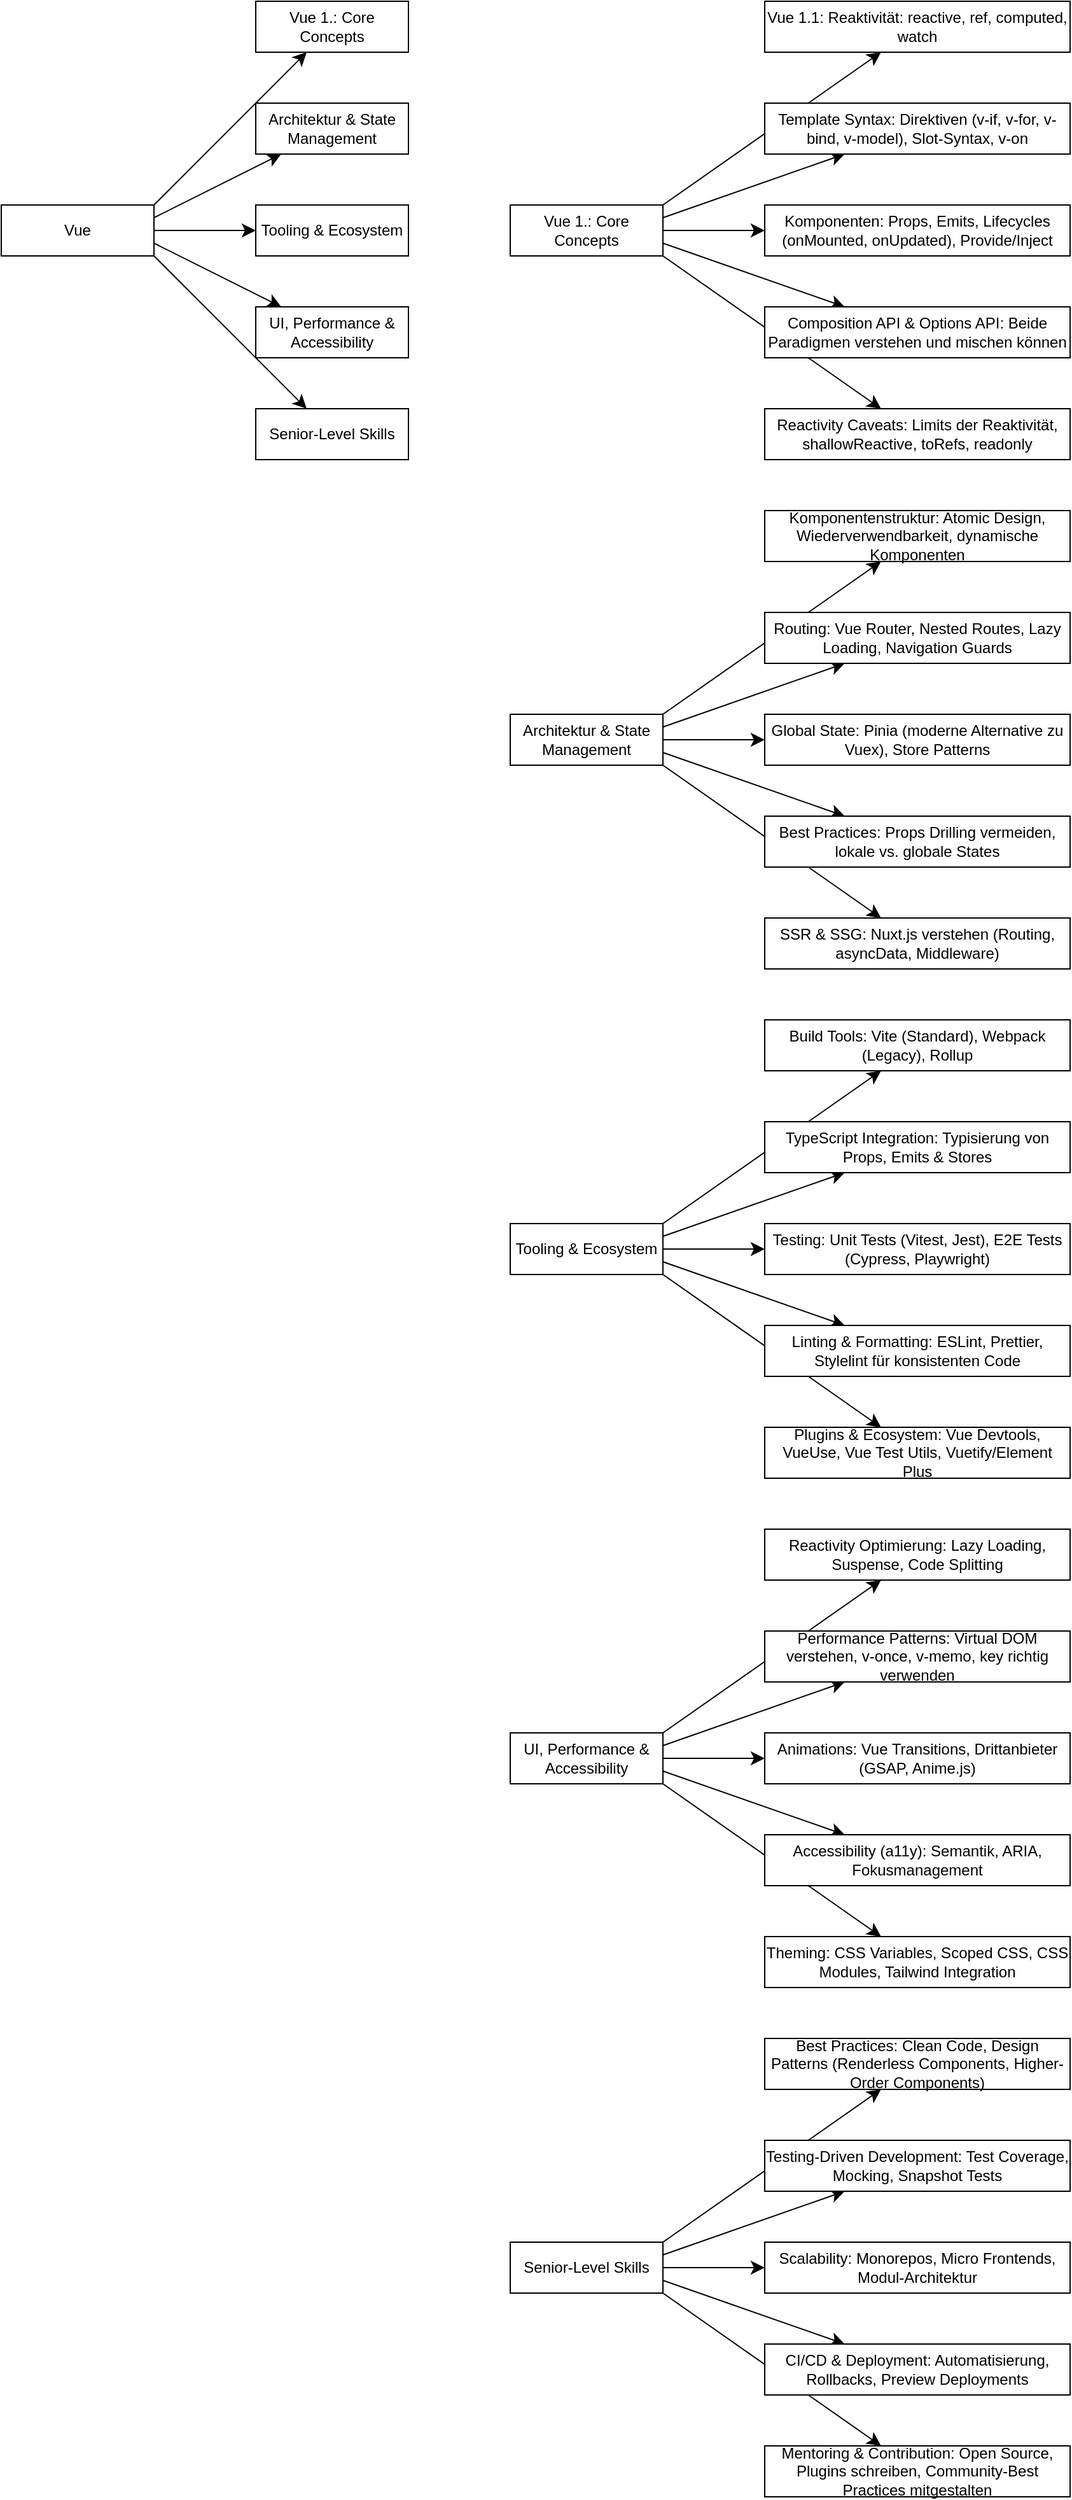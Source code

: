 <mxfile version="27.1.6">
  <diagram name="Seite-1" id="urt6d-_UrzTAgpOboRX4">
    <mxGraphModel dx="1257" dy="697" grid="1" gridSize="10" guides="1" tooltips="1" connect="1" arrows="1" fold="1" page="1" pageScale="1" pageWidth="827" pageHeight="1169" math="0" shadow="0">
      <root>
        <mxCell id="0" />
        <mxCell id="1" parent="0" />
        <mxCell id="NbvnXGGrCnyflAWygQTV-7" style="edgeStyle=none;curved=1;rounded=0;orthogonalLoop=1;jettySize=auto;html=1;exitX=1;exitY=0;exitDx=0;exitDy=0;fontSize=12;startSize=8;endSize=8;" parent="1" source="MOXapfv7q8mT6xsVfmVf-1" target="5a6RApCXHlOAGLmwuz5r-1" edge="1">
          <mxGeometry relative="1" as="geometry" />
        </mxCell>
        <mxCell id="NbvnXGGrCnyflAWygQTV-8" style="edgeStyle=none;curved=1;rounded=0;orthogonalLoop=1;jettySize=auto;html=1;exitX=1;exitY=0.25;exitDx=0;exitDy=0;fontSize=12;startSize=8;endSize=8;" parent="1" source="MOXapfv7q8mT6xsVfmVf-1" target="NbvnXGGrCnyflAWygQTV-1" edge="1">
          <mxGeometry relative="1" as="geometry" />
        </mxCell>
        <mxCell id="NbvnXGGrCnyflAWygQTV-9" style="edgeStyle=none;curved=1;rounded=0;orthogonalLoop=1;jettySize=auto;html=1;exitX=1;exitY=0.5;exitDx=0;exitDy=0;fontSize=12;startSize=8;endSize=8;" parent="1" source="MOXapfv7q8mT6xsVfmVf-1" target="NbvnXGGrCnyflAWygQTV-2" edge="1">
          <mxGeometry relative="1" as="geometry" />
        </mxCell>
        <mxCell id="NbvnXGGrCnyflAWygQTV-10" style="edgeStyle=none;curved=1;rounded=0;orthogonalLoop=1;jettySize=auto;html=1;exitX=1;exitY=0.75;exitDx=0;exitDy=0;fontSize=12;startSize=8;endSize=8;" parent="1" source="MOXapfv7q8mT6xsVfmVf-1" target="NbvnXGGrCnyflAWygQTV-3" edge="1">
          <mxGeometry relative="1" as="geometry" />
        </mxCell>
        <mxCell id="NbvnXGGrCnyflAWygQTV-11" style="edgeStyle=none;curved=1;rounded=0;orthogonalLoop=1;jettySize=auto;html=1;exitX=1;exitY=1;exitDx=0;exitDy=0;fontSize=12;startSize=8;endSize=8;" parent="1" source="MOXapfv7q8mT6xsVfmVf-1" target="NbvnXGGrCnyflAWygQTV-4" edge="1">
          <mxGeometry relative="1" as="geometry" />
        </mxCell>
        <mxCell id="MOXapfv7q8mT6xsVfmVf-1" value="Vue" style="rounded=0;whiteSpace=wrap;html=1;" parent="1" vertex="1">
          <mxGeometry x="40" y="200" width="120" height="40" as="geometry" />
        </mxCell>
        <mxCell id="5a6RApCXHlOAGLmwuz5r-1" value="Vue 1.: Core Concepts" style="rounded=0;whiteSpace=wrap;html=1;" parent="1" vertex="1">
          <mxGeometry x="240" y="40" width="120" height="40" as="geometry" />
        </mxCell>
        <mxCell id="NbvnXGGrCnyflAWygQTV-1" value="Architektur &amp;amp; State Management" style="rounded=0;whiteSpace=wrap;html=1;" parent="1" vertex="1">
          <mxGeometry x="240" y="120" width="120" height="40" as="geometry" />
        </mxCell>
        <mxCell id="NbvnXGGrCnyflAWygQTV-2" value="Tooling &amp;amp; Ecosystem" style="rounded=0;whiteSpace=wrap;html=1;" parent="1" vertex="1">
          <mxGeometry x="240" y="200" width="120" height="40" as="geometry" />
        </mxCell>
        <mxCell id="NbvnXGGrCnyflAWygQTV-3" value="UI, Performance &amp;amp; Accessibility" style="rounded=0;whiteSpace=wrap;html=1;" parent="1" vertex="1">
          <mxGeometry x="240" y="280" width="120" height="40" as="geometry" />
        </mxCell>
        <mxCell id="NbvnXGGrCnyflAWygQTV-4" value="Senior-Level Skills" style="rounded=0;whiteSpace=wrap;html=1;" parent="1" vertex="1">
          <mxGeometry x="240" y="360" width="120" height="40" as="geometry" />
        </mxCell>
        <mxCell id="NbvnXGGrCnyflAWygQTV-13" style="edgeStyle=none;curved=1;rounded=0;orthogonalLoop=1;jettySize=auto;html=1;exitX=1;exitY=0;exitDx=0;exitDy=0;fontSize=12;startSize=8;endSize=8;" parent="1" source="NbvnXGGrCnyflAWygQTV-18" target="NbvnXGGrCnyflAWygQTV-19" edge="1">
          <mxGeometry relative="1" as="geometry" />
        </mxCell>
        <mxCell id="NbvnXGGrCnyflAWygQTV-14" style="edgeStyle=none;curved=1;rounded=0;orthogonalLoop=1;jettySize=auto;html=1;exitX=1;exitY=0.25;exitDx=0;exitDy=0;fontSize=12;startSize=8;endSize=8;" parent="1" source="NbvnXGGrCnyflAWygQTV-18" target="NbvnXGGrCnyflAWygQTV-20" edge="1">
          <mxGeometry relative="1" as="geometry" />
        </mxCell>
        <mxCell id="NbvnXGGrCnyflAWygQTV-15" style="edgeStyle=none;curved=1;rounded=0;orthogonalLoop=1;jettySize=auto;html=1;exitX=1;exitY=0.5;exitDx=0;exitDy=0;fontSize=12;startSize=8;endSize=8;" parent="1" source="NbvnXGGrCnyflAWygQTV-18" target="NbvnXGGrCnyflAWygQTV-21" edge="1">
          <mxGeometry relative="1" as="geometry" />
        </mxCell>
        <mxCell id="NbvnXGGrCnyflAWygQTV-16" style="edgeStyle=none;curved=1;rounded=0;orthogonalLoop=1;jettySize=auto;html=1;exitX=1;exitY=0.75;exitDx=0;exitDy=0;fontSize=12;startSize=8;endSize=8;" parent="1" source="NbvnXGGrCnyflAWygQTV-18" target="NbvnXGGrCnyflAWygQTV-22" edge="1">
          <mxGeometry relative="1" as="geometry" />
        </mxCell>
        <mxCell id="NbvnXGGrCnyflAWygQTV-17" style="edgeStyle=none;curved=1;rounded=0;orthogonalLoop=1;jettySize=auto;html=1;exitX=1;exitY=1;exitDx=0;exitDy=0;fontSize=12;startSize=8;endSize=8;" parent="1" source="NbvnXGGrCnyflAWygQTV-18" target="NbvnXGGrCnyflAWygQTV-23" edge="1">
          <mxGeometry relative="1" as="geometry" />
        </mxCell>
        <mxCell id="NbvnXGGrCnyflAWygQTV-18" value="Vue 1.: Core Concepts" style="rounded=0;whiteSpace=wrap;html=1;" parent="1" vertex="1">
          <mxGeometry x="440" y="200" width="120" height="40" as="geometry" />
        </mxCell>
        <mxCell id="NbvnXGGrCnyflAWygQTV-19" value="Vue 1.1: Reaktivität: reactive, ref, computed, watch" style="rounded=0;whiteSpace=wrap;html=1;" parent="1" vertex="1">
          <mxGeometry x="640" y="40" width="240" height="40" as="geometry" />
        </mxCell>
        <mxCell id="NbvnXGGrCnyflAWygQTV-20" value="Template Syntax: Direktiven (v-if, v-for, v-bind, v-model), Slot-Syntax, v-on" style="rounded=0;whiteSpace=wrap;html=1;" parent="1" vertex="1">
          <mxGeometry x="640" y="120" width="240" height="40" as="geometry" />
        </mxCell>
        <mxCell id="NbvnXGGrCnyflAWygQTV-21" value="Komponenten: Props, Emits, Lifecycles (onMounted, onUpdated), Provide/Inject" style="rounded=0;whiteSpace=wrap;html=1;" parent="1" vertex="1">
          <mxGeometry x="640" y="200" width="240" height="40" as="geometry" />
        </mxCell>
        <mxCell id="NbvnXGGrCnyflAWygQTV-22" value="Composition API &amp;amp; Options API: Beide Paradigmen verstehen und mischen können" style="rounded=0;whiteSpace=wrap;html=1;" parent="1" vertex="1">
          <mxGeometry x="640" y="280" width="240" height="40" as="geometry" />
        </mxCell>
        <mxCell id="NbvnXGGrCnyflAWygQTV-23" value="Reactivity Caveats: Limits der Reaktivität, shallowReactive, toRefs, readonly" style="rounded=0;whiteSpace=wrap;html=1;" parent="1" vertex="1">
          <mxGeometry x="640" y="360" width="240" height="40" as="geometry" />
        </mxCell>
        <mxCell id="NbvnXGGrCnyflAWygQTV-24" style="edgeStyle=none;curved=1;rounded=0;orthogonalLoop=1;jettySize=auto;html=1;exitX=1;exitY=0;exitDx=0;exitDy=0;fontSize=12;startSize=8;endSize=8;" parent="1" source="NbvnXGGrCnyflAWygQTV-29" target="NbvnXGGrCnyflAWygQTV-30" edge="1">
          <mxGeometry relative="1" as="geometry" />
        </mxCell>
        <mxCell id="NbvnXGGrCnyflAWygQTV-25" style="edgeStyle=none;curved=1;rounded=0;orthogonalLoop=1;jettySize=auto;html=1;exitX=1;exitY=0.25;exitDx=0;exitDy=0;fontSize=12;startSize=8;endSize=8;" parent="1" source="NbvnXGGrCnyflAWygQTV-29" target="NbvnXGGrCnyflAWygQTV-31" edge="1">
          <mxGeometry relative="1" as="geometry" />
        </mxCell>
        <mxCell id="NbvnXGGrCnyflAWygQTV-26" style="edgeStyle=none;curved=1;rounded=0;orthogonalLoop=1;jettySize=auto;html=1;exitX=1;exitY=0.5;exitDx=0;exitDy=0;fontSize=12;startSize=8;endSize=8;" parent="1" source="NbvnXGGrCnyflAWygQTV-29" target="NbvnXGGrCnyflAWygQTV-32" edge="1">
          <mxGeometry relative="1" as="geometry" />
        </mxCell>
        <mxCell id="NbvnXGGrCnyflAWygQTV-27" style="edgeStyle=none;curved=1;rounded=0;orthogonalLoop=1;jettySize=auto;html=1;exitX=1;exitY=0.75;exitDx=0;exitDy=0;fontSize=12;startSize=8;endSize=8;" parent="1" source="NbvnXGGrCnyflAWygQTV-29" target="NbvnXGGrCnyflAWygQTV-33" edge="1">
          <mxGeometry relative="1" as="geometry" />
        </mxCell>
        <mxCell id="NbvnXGGrCnyflAWygQTV-28" style="edgeStyle=none;curved=1;rounded=0;orthogonalLoop=1;jettySize=auto;html=1;exitX=1;exitY=1;exitDx=0;exitDy=0;fontSize=12;startSize=8;endSize=8;" parent="1" source="NbvnXGGrCnyflAWygQTV-29" target="NbvnXGGrCnyflAWygQTV-34" edge="1">
          <mxGeometry relative="1" as="geometry" />
        </mxCell>
        <mxCell id="NbvnXGGrCnyflAWygQTV-29" value="Architektur &amp;amp; State Management" style="rounded=0;whiteSpace=wrap;html=1;" parent="1" vertex="1">
          <mxGeometry x="440" y="600" width="120" height="40" as="geometry" />
        </mxCell>
        <mxCell id="NbvnXGGrCnyflAWygQTV-30" value="Komponentenstruktur: Atomic Design, Wiederverwendbarkeit, dynamische Komponenten" style="rounded=0;whiteSpace=wrap;html=1;" parent="1" vertex="1">
          <mxGeometry x="640" y="440" width="240" height="40" as="geometry" />
        </mxCell>
        <mxCell id="NbvnXGGrCnyflAWygQTV-31" value="Routing: Vue Router, Nested Routes, Lazy Loading, Navigation Guards" style="rounded=0;whiteSpace=wrap;html=1;" parent="1" vertex="1">
          <mxGeometry x="640" y="520" width="240" height="40" as="geometry" />
        </mxCell>
        <mxCell id="NbvnXGGrCnyflAWygQTV-32" value="Global State: Pinia (moderne Alternative zu Vuex), Store Patterns" style="rounded=0;whiteSpace=wrap;html=1;" parent="1" vertex="1">
          <mxGeometry x="640" y="600" width="240" height="40" as="geometry" />
        </mxCell>
        <mxCell id="NbvnXGGrCnyflAWygQTV-33" value="Best Practices: Props Drilling vermeiden, lokale vs. globale States" style="rounded=0;whiteSpace=wrap;html=1;" parent="1" vertex="1">
          <mxGeometry x="640" y="680" width="240" height="40" as="geometry" />
        </mxCell>
        <mxCell id="NbvnXGGrCnyflAWygQTV-34" value="SSR &amp;amp; SSG: Nuxt.js verstehen (Routing, asyncData, Middleware)" style="rounded=0;whiteSpace=wrap;html=1;" parent="1" vertex="1">
          <mxGeometry x="640" y="760" width="240" height="40" as="geometry" />
        </mxCell>
        <mxCell id="NbvnXGGrCnyflAWygQTV-35" style="edgeStyle=none;curved=1;rounded=0;orthogonalLoop=1;jettySize=auto;html=1;exitX=1;exitY=0;exitDx=0;exitDy=0;fontSize=12;startSize=8;endSize=8;" parent="1" source="NbvnXGGrCnyflAWygQTV-40" target="NbvnXGGrCnyflAWygQTV-41" edge="1">
          <mxGeometry relative="1" as="geometry" />
        </mxCell>
        <mxCell id="NbvnXGGrCnyflAWygQTV-36" style="edgeStyle=none;curved=1;rounded=0;orthogonalLoop=1;jettySize=auto;html=1;exitX=1;exitY=0.25;exitDx=0;exitDy=0;fontSize=12;startSize=8;endSize=8;" parent="1" source="NbvnXGGrCnyflAWygQTV-40" target="NbvnXGGrCnyflAWygQTV-42" edge="1">
          <mxGeometry relative="1" as="geometry" />
        </mxCell>
        <mxCell id="NbvnXGGrCnyflAWygQTV-37" style="edgeStyle=none;curved=1;rounded=0;orthogonalLoop=1;jettySize=auto;html=1;exitX=1;exitY=0.5;exitDx=0;exitDy=0;fontSize=12;startSize=8;endSize=8;" parent="1" source="NbvnXGGrCnyflAWygQTV-40" target="NbvnXGGrCnyflAWygQTV-43" edge="1">
          <mxGeometry relative="1" as="geometry" />
        </mxCell>
        <mxCell id="NbvnXGGrCnyflAWygQTV-38" style="edgeStyle=none;curved=1;rounded=0;orthogonalLoop=1;jettySize=auto;html=1;exitX=1;exitY=0.75;exitDx=0;exitDy=0;fontSize=12;startSize=8;endSize=8;" parent="1" source="NbvnXGGrCnyflAWygQTV-40" target="NbvnXGGrCnyflAWygQTV-44" edge="1">
          <mxGeometry relative="1" as="geometry" />
        </mxCell>
        <mxCell id="NbvnXGGrCnyflAWygQTV-39" style="edgeStyle=none;curved=1;rounded=0;orthogonalLoop=1;jettySize=auto;html=1;exitX=1;exitY=1;exitDx=0;exitDy=0;fontSize=12;startSize=8;endSize=8;" parent="1" source="NbvnXGGrCnyflAWygQTV-40" target="NbvnXGGrCnyflAWygQTV-45" edge="1">
          <mxGeometry relative="1" as="geometry" />
        </mxCell>
        <mxCell id="NbvnXGGrCnyflAWygQTV-40" value="Tooling &amp;amp; Ecosystem" style="rounded=0;whiteSpace=wrap;html=1;" parent="1" vertex="1">
          <mxGeometry x="440" y="1000" width="120" height="40" as="geometry" />
        </mxCell>
        <mxCell id="NbvnXGGrCnyflAWygQTV-41" value="Build Tools: Vite (Standard), Webpack (Legacy), Rollup" style="rounded=0;whiteSpace=wrap;html=1;" parent="1" vertex="1">
          <mxGeometry x="640" y="840" width="240" height="40" as="geometry" />
        </mxCell>
        <mxCell id="NbvnXGGrCnyflAWygQTV-42" value="TypeScript Integration: Typisierung von Props, Emits &amp;amp; Stores" style="rounded=0;whiteSpace=wrap;html=1;" parent="1" vertex="1">
          <mxGeometry x="640" y="920" width="240" height="40" as="geometry" />
        </mxCell>
        <mxCell id="NbvnXGGrCnyflAWygQTV-43" value="Testing: Unit Tests (Vitest, Jest), E2E Tests (Cypress, Playwright)" style="rounded=0;whiteSpace=wrap;html=1;" parent="1" vertex="1">
          <mxGeometry x="640" y="1000" width="240" height="40" as="geometry" />
        </mxCell>
        <mxCell id="NbvnXGGrCnyflAWygQTV-44" value="Linting &amp;amp; Formatting: ESLint, Prettier, Stylelint für konsistenten Code" style="rounded=0;whiteSpace=wrap;html=1;" parent="1" vertex="1">
          <mxGeometry x="640" y="1080" width="240" height="40" as="geometry" />
        </mxCell>
        <mxCell id="NbvnXGGrCnyflAWygQTV-45" value="Plugins &amp;amp; Ecosystem: Vue Devtools, VueUse, Vue Test Utils, Vuetify/Element Plus" style="rounded=0;whiteSpace=wrap;html=1;" parent="1" vertex="1">
          <mxGeometry x="640" y="1160" width="240" height="40" as="geometry" />
        </mxCell>
        <mxCell id="NbvnXGGrCnyflAWygQTV-46" style="edgeStyle=none;curved=1;rounded=0;orthogonalLoop=1;jettySize=auto;html=1;exitX=1;exitY=0;exitDx=0;exitDy=0;fontSize=12;startSize=8;endSize=8;" parent="1" source="NbvnXGGrCnyflAWygQTV-51" target="NbvnXGGrCnyflAWygQTV-52" edge="1">
          <mxGeometry relative="1" as="geometry" />
        </mxCell>
        <mxCell id="NbvnXGGrCnyflAWygQTV-47" style="edgeStyle=none;curved=1;rounded=0;orthogonalLoop=1;jettySize=auto;html=1;exitX=1;exitY=0.25;exitDx=0;exitDy=0;fontSize=12;startSize=8;endSize=8;" parent="1" source="NbvnXGGrCnyflAWygQTV-51" target="NbvnXGGrCnyflAWygQTV-53" edge="1">
          <mxGeometry relative="1" as="geometry" />
        </mxCell>
        <mxCell id="NbvnXGGrCnyflAWygQTV-48" style="edgeStyle=none;curved=1;rounded=0;orthogonalLoop=1;jettySize=auto;html=1;exitX=1;exitY=0.5;exitDx=0;exitDy=0;fontSize=12;startSize=8;endSize=8;" parent="1" source="NbvnXGGrCnyflAWygQTV-51" target="NbvnXGGrCnyflAWygQTV-54" edge="1">
          <mxGeometry relative="1" as="geometry" />
        </mxCell>
        <mxCell id="NbvnXGGrCnyflAWygQTV-49" style="edgeStyle=none;curved=1;rounded=0;orthogonalLoop=1;jettySize=auto;html=1;exitX=1;exitY=0.75;exitDx=0;exitDy=0;fontSize=12;startSize=8;endSize=8;" parent="1" source="NbvnXGGrCnyflAWygQTV-51" target="NbvnXGGrCnyflAWygQTV-55" edge="1">
          <mxGeometry relative="1" as="geometry" />
        </mxCell>
        <mxCell id="NbvnXGGrCnyflAWygQTV-50" style="edgeStyle=none;curved=1;rounded=0;orthogonalLoop=1;jettySize=auto;html=1;exitX=1;exitY=1;exitDx=0;exitDy=0;fontSize=12;startSize=8;endSize=8;" parent="1" source="NbvnXGGrCnyflAWygQTV-51" target="NbvnXGGrCnyflAWygQTV-56" edge="1">
          <mxGeometry relative="1" as="geometry" />
        </mxCell>
        <mxCell id="NbvnXGGrCnyflAWygQTV-51" value="UI, Performance &amp;amp; Accessibility" style="rounded=0;whiteSpace=wrap;html=1;" parent="1" vertex="1">
          <mxGeometry x="440" y="1400" width="120" height="40" as="geometry" />
        </mxCell>
        <mxCell id="NbvnXGGrCnyflAWygQTV-52" value="Reactivity Optimierung: Lazy Loading, Suspense, Code Splitting" style="rounded=0;whiteSpace=wrap;html=1;" parent="1" vertex="1">
          <mxGeometry x="640" y="1240" width="240" height="40" as="geometry" />
        </mxCell>
        <mxCell id="NbvnXGGrCnyflAWygQTV-53" value="Performance Patterns: Virtual DOM verstehen, v-once, v-memo, key richtig verwenden" style="rounded=0;whiteSpace=wrap;html=1;" parent="1" vertex="1">
          <mxGeometry x="640" y="1320" width="240" height="40" as="geometry" />
        </mxCell>
        <mxCell id="NbvnXGGrCnyflAWygQTV-54" value="Animations: Vue Transitions, Drittanbieter (GSAP, Anime.js)" style="rounded=0;whiteSpace=wrap;html=1;" parent="1" vertex="1">
          <mxGeometry x="640" y="1400" width="240" height="40" as="geometry" />
        </mxCell>
        <mxCell id="NbvnXGGrCnyflAWygQTV-55" value="Accessibility (a11y): Semantik, ARIA, Fokusmanagement" style="rounded=0;whiteSpace=wrap;html=1;" parent="1" vertex="1">
          <mxGeometry x="640" y="1480" width="240" height="40" as="geometry" />
        </mxCell>
        <mxCell id="NbvnXGGrCnyflAWygQTV-56" value="Theming: CSS Variables, Scoped CSS, CSS Modules, Tailwind Integration" style="rounded=0;whiteSpace=wrap;html=1;" parent="1" vertex="1">
          <mxGeometry x="640" y="1560" width="240" height="40" as="geometry" />
        </mxCell>
        <mxCell id="NbvnXGGrCnyflAWygQTV-57" style="edgeStyle=none;curved=1;rounded=0;orthogonalLoop=1;jettySize=auto;html=1;exitX=1;exitY=0;exitDx=0;exitDy=0;fontSize=12;startSize=8;endSize=8;" parent="1" source="NbvnXGGrCnyflAWygQTV-62" target="NbvnXGGrCnyflAWygQTV-63" edge="1">
          <mxGeometry relative="1" as="geometry" />
        </mxCell>
        <mxCell id="NbvnXGGrCnyflAWygQTV-58" style="edgeStyle=none;curved=1;rounded=0;orthogonalLoop=1;jettySize=auto;html=1;exitX=1;exitY=0.25;exitDx=0;exitDy=0;fontSize=12;startSize=8;endSize=8;" parent="1" source="NbvnXGGrCnyflAWygQTV-62" target="NbvnXGGrCnyflAWygQTV-64" edge="1">
          <mxGeometry relative="1" as="geometry" />
        </mxCell>
        <mxCell id="NbvnXGGrCnyflAWygQTV-59" style="edgeStyle=none;curved=1;rounded=0;orthogonalLoop=1;jettySize=auto;html=1;exitX=1;exitY=0.5;exitDx=0;exitDy=0;fontSize=12;startSize=8;endSize=8;" parent="1" source="NbvnXGGrCnyflAWygQTV-62" target="NbvnXGGrCnyflAWygQTV-65" edge="1">
          <mxGeometry relative="1" as="geometry" />
        </mxCell>
        <mxCell id="NbvnXGGrCnyflAWygQTV-60" style="edgeStyle=none;curved=1;rounded=0;orthogonalLoop=1;jettySize=auto;html=1;exitX=1;exitY=0.75;exitDx=0;exitDy=0;fontSize=12;startSize=8;endSize=8;" parent="1" source="NbvnXGGrCnyflAWygQTV-62" target="NbvnXGGrCnyflAWygQTV-66" edge="1">
          <mxGeometry relative="1" as="geometry" />
        </mxCell>
        <mxCell id="NbvnXGGrCnyflAWygQTV-61" style="edgeStyle=none;curved=1;rounded=0;orthogonalLoop=1;jettySize=auto;html=1;exitX=1;exitY=1;exitDx=0;exitDy=0;fontSize=12;startSize=8;endSize=8;" parent="1" source="NbvnXGGrCnyflAWygQTV-62" target="NbvnXGGrCnyflAWygQTV-67" edge="1">
          <mxGeometry relative="1" as="geometry" />
        </mxCell>
        <mxCell id="NbvnXGGrCnyflAWygQTV-62" value="Senior-Level Skills" style="rounded=0;whiteSpace=wrap;html=1;" parent="1" vertex="1">
          <mxGeometry x="440" y="1800" width="120" height="40" as="geometry" />
        </mxCell>
        <mxCell id="NbvnXGGrCnyflAWygQTV-63" value="Best Practices: Clean Code, Design Patterns (Renderless Components, Higher-Order Components)" style="rounded=0;whiteSpace=wrap;html=1;" parent="1" vertex="1">
          <mxGeometry x="640" y="1640" width="240" height="40" as="geometry" />
        </mxCell>
        <mxCell id="NbvnXGGrCnyflAWygQTV-64" value="Testing-Driven Development: Test Coverage, Mocking, Snapshot Tests" style="rounded=0;whiteSpace=wrap;html=1;" parent="1" vertex="1">
          <mxGeometry x="640" y="1720" width="240" height="40" as="geometry" />
        </mxCell>
        <mxCell id="NbvnXGGrCnyflAWygQTV-65" value="Scalability: Monorepos, Micro Frontends, Modul-Architektur" style="rounded=0;whiteSpace=wrap;html=1;" parent="1" vertex="1">
          <mxGeometry x="640" y="1800" width="240" height="40" as="geometry" />
        </mxCell>
        <mxCell id="NbvnXGGrCnyflAWygQTV-66" value="CI/CD &amp;amp; Deployment: Automatisierung, Rollbacks, Preview Deployments" style="rounded=0;whiteSpace=wrap;html=1;" parent="1" vertex="1">
          <mxGeometry x="640" y="1880" width="240" height="40" as="geometry" />
        </mxCell>
        <mxCell id="NbvnXGGrCnyflAWygQTV-67" value="Mentoring &amp;amp; Contribution: Open Source, Plugins schreiben, Community-Best Practices mitgestalten" style="rounded=0;whiteSpace=wrap;html=1;" parent="1" vertex="1">
          <mxGeometry x="640" y="1960" width="240" height="40" as="geometry" />
        </mxCell>
      </root>
    </mxGraphModel>
  </diagram>
</mxfile>

